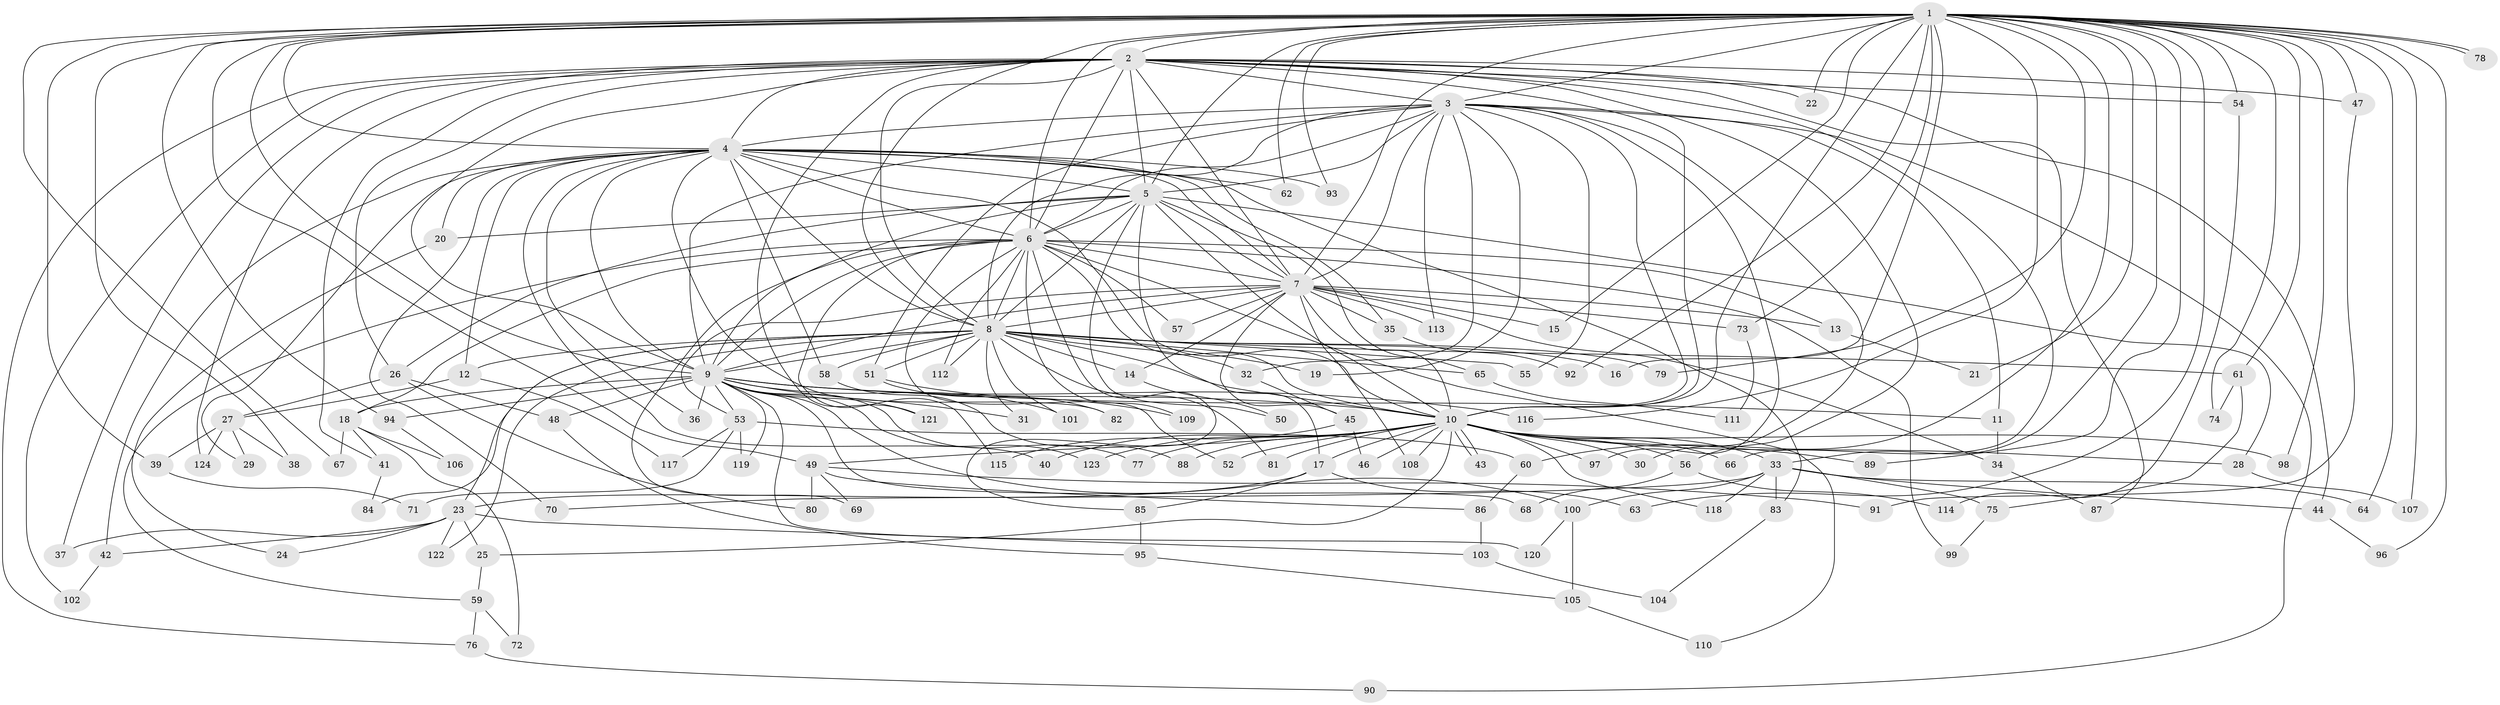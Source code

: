 // coarse degree distribution, {5: 0.04, 19: 0.02, 6: 0.08, 13: 0.02, 2: 0.3, 14: 0.04, 4: 0.16, 3: 0.16, 8: 0.02, 16: 0.02, 25: 0.02, 28: 0.02, 1: 0.04, 18: 0.02, 7: 0.02, 22: 0.02}
// Generated by graph-tools (version 1.1) at 2025/36/03/04/25 23:36:31]
// undirected, 124 vertices, 273 edges
graph export_dot {
  node [color=gray90,style=filled];
  1;
  2;
  3;
  4;
  5;
  6;
  7;
  8;
  9;
  10;
  11;
  12;
  13;
  14;
  15;
  16;
  17;
  18;
  19;
  20;
  21;
  22;
  23;
  24;
  25;
  26;
  27;
  28;
  29;
  30;
  31;
  32;
  33;
  34;
  35;
  36;
  37;
  38;
  39;
  40;
  41;
  42;
  43;
  44;
  45;
  46;
  47;
  48;
  49;
  50;
  51;
  52;
  53;
  54;
  55;
  56;
  57;
  58;
  59;
  60;
  61;
  62;
  63;
  64;
  65;
  66;
  67;
  68;
  69;
  70;
  71;
  72;
  73;
  74;
  75;
  76;
  77;
  78;
  79;
  80;
  81;
  82;
  83;
  84;
  85;
  86;
  87;
  88;
  89;
  90;
  91;
  92;
  93;
  94;
  95;
  96;
  97;
  98;
  99;
  100;
  101;
  102;
  103;
  104;
  105;
  106;
  107;
  108;
  109;
  110;
  111;
  112;
  113;
  114;
  115;
  116;
  117;
  118;
  119;
  120;
  121;
  122;
  123;
  124;
  1 -- 2;
  1 -- 3;
  1 -- 4;
  1 -- 5;
  1 -- 6;
  1 -- 7;
  1 -- 8;
  1 -- 9;
  1 -- 10;
  1 -- 15;
  1 -- 16;
  1 -- 21;
  1 -- 22;
  1 -- 33;
  1 -- 38;
  1 -- 39;
  1 -- 47;
  1 -- 49;
  1 -- 54;
  1 -- 60;
  1 -- 61;
  1 -- 62;
  1 -- 63;
  1 -- 64;
  1 -- 67;
  1 -- 73;
  1 -- 74;
  1 -- 78;
  1 -- 78;
  1 -- 79;
  1 -- 89;
  1 -- 92;
  1 -- 93;
  1 -- 94;
  1 -- 96;
  1 -- 98;
  1 -- 107;
  1 -- 116;
  2 -- 3;
  2 -- 4;
  2 -- 5;
  2 -- 6;
  2 -- 7;
  2 -- 8;
  2 -- 9;
  2 -- 10;
  2 -- 22;
  2 -- 26;
  2 -- 37;
  2 -- 41;
  2 -- 44;
  2 -- 47;
  2 -- 54;
  2 -- 56;
  2 -- 66;
  2 -- 76;
  2 -- 87;
  2 -- 102;
  2 -- 121;
  2 -- 124;
  3 -- 4;
  3 -- 5;
  3 -- 6;
  3 -- 7;
  3 -- 8;
  3 -- 9;
  3 -- 10;
  3 -- 11;
  3 -- 19;
  3 -- 30;
  3 -- 32;
  3 -- 51;
  3 -- 55;
  3 -- 90;
  3 -- 97;
  3 -- 113;
  4 -- 5;
  4 -- 6;
  4 -- 7;
  4 -- 8;
  4 -- 9;
  4 -- 10;
  4 -- 12;
  4 -- 20;
  4 -- 29;
  4 -- 35;
  4 -- 36;
  4 -- 40;
  4 -- 42;
  4 -- 58;
  4 -- 62;
  4 -- 70;
  4 -- 82;
  4 -- 83;
  4 -- 93;
  5 -- 6;
  5 -- 7;
  5 -- 8;
  5 -- 9;
  5 -- 10;
  5 -- 17;
  5 -- 20;
  5 -- 26;
  5 -- 28;
  5 -- 50;
  5 -- 65;
  6 -- 7;
  6 -- 8;
  6 -- 9;
  6 -- 10;
  6 -- 13;
  6 -- 18;
  6 -- 52;
  6 -- 57;
  6 -- 59;
  6 -- 69;
  6 -- 85;
  6 -- 99;
  6 -- 109;
  6 -- 110;
  6 -- 112;
  6 -- 115;
  7 -- 8;
  7 -- 9;
  7 -- 10;
  7 -- 13;
  7 -- 14;
  7 -- 15;
  7 -- 34;
  7 -- 35;
  7 -- 45;
  7 -- 53;
  7 -- 57;
  7 -- 73;
  7 -- 108;
  7 -- 113;
  8 -- 9;
  8 -- 10;
  8 -- 12;
  8 -- 14;
  8 -- 16;
  8 -- 19;
  8 -- 23;
  8 -- 31;
  8 -- 32;
  8 -- 51;
  8 -- 55;
  8 -- 58;
  8 -- 61;
  8 -- 65;
  8 -- 79;
  8 -- 81;
  8 -- 84;
  8 -- 101;
  8 -- 112;
  8 -- 122;
  9 -- 10;
  9 -- 11;
  9 -- 18;
  9 -- 31;
  9 -- 36;
  9 -- 48;
  9 -- 53;
  9 -- 68;
  9 -- 77;
  9 -- 94;
  9 -- 100;
  9 -- 101;
  9 -- 116;
  9 -- 119;
  9 -- 120;
  9 -- 121;
  9 -- 123;
  10 -- 17;
  10 -- 25;
  10 -- 28;
  10 -- 30;
  10 -- 33;
  10 -- 40;
  10 -- 43;
  10 -- 43;
  10 -- 46;
  10 -- 49;
  10 -- 52;
  10 -- 56;
  10 -- 66;
  10 -- 77;
  10 -- 81;
  10 -- 88;
  10 -- 89;
  10 -- 97;
  10 -- 98;
  10 -- 108;
  10 -- 118;
  10 -- 123;
  11 -- 34;
  12 -- 27;
  12 -- 117;
  13 -- 21;
  14 -- 50;
  17 -- 23;
  17 -- 63;
  17 -- 85;
  18 -- 41;
  18 -- 67;
  18 -- 72;
  18 -- 106;
  20 -- 24;
  23 -- 24;
  23 -- 25;
  23 -- 37;
  23 -- 42;
  23 -- 103;
  23 -- 122;
  25 -- 59;
  26 -- 27;
  26 -- 48;
  26 -- 80;
  27 -- 29;
  27 -- 38;
  27 -- 39;
  27 -- 124;
  28 -- 107;
  32 -- 45;
  33 -- 44;
  33 -- 64;
  33 -- 70;
  33 -- 75;
  33 -- 83;
  33 -- 100;
  33 -- 118;
  34 -- 87;
  35 -- 92;
  39 -- 71;
  41 -- 84;
  42 -- 102;
  44 -- 96;
  45 -- 46;
  45 -- 115;
  47 -- 91;
  48 -- 95;
  49 -- 69;
  49 -- 80;
  49 -- 86;
  49 -- 91;
  51 -- 82;
  51 -- 109;
  53 -- 60;
  53 -- 71;
  53 -- 117;
  53 -- 119;
  54 -- 114;
  56 -- 68;
  56 -- 114;
  58 -- 88;
  59 -- 72;
  59 -- 76;
  60 -- 86;
  61 -- 74;
  61 -- 75;
  65 -- 111;
  73 -- 111;
  75 -- 99;
  76 -- 90;
  83 -- 104;
  85 -- 95;
  86 -- 103;
  94 -- 106;
  95 -- 105;
  100 -- 105;
  100 -- 120;
  103 -- 104;
  105 -- 110;
}
